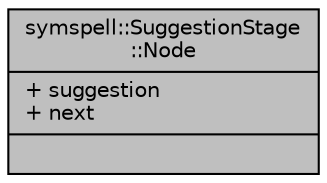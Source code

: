 digraph "symspell::SuggestionStage::Node"
{
 // LATEX_PDF_SIZE
  edge [fontname="Helvetica",fontsize="10",labelfontname="Helvetica",labelfontsize="10"];
  node [fontname="Helvetica",fontsize="10",shape=record];
  Node1 [label="{symspell::SuggestionStage\l::Node\n|+ suggestion\l+ next\l|}",height=0.2,width=0.4,color="black", fillcolor="grey75", style="filled", fontcolor="black",tooltip="SymSpell element."];
}
